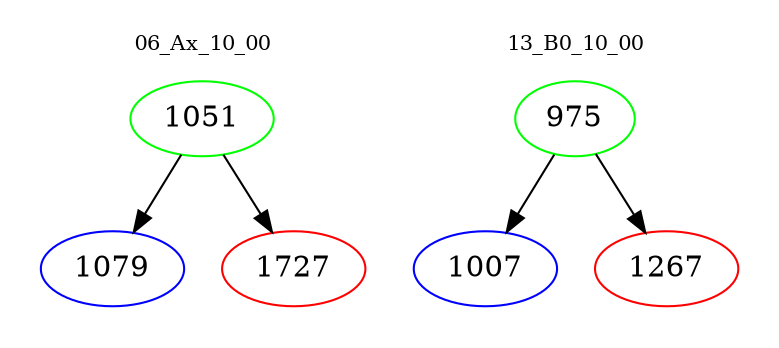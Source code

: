 digraph{
subgraph cluster_0 {
color = white
label = "06_Ax_10_00";
fontsize=10;
T0_1051 [label="1051", color="green"]
T0_1051 -> T0_1079 [color="black"]
T0_1079 [label="1079", color="blue"]
T0_1051 -> T0_1727 [color="black"]
T0_1727 [label="1727", color="red"]
}
subgraph cluster_1 {
color = white
label = "13_B0_10_00";
fontsize=10;
T1_975 [label="975", color="green"]
T1_975 -> T1_1007 [color="black"]
T1_1007 [label="1007", color="blue"]
T1_975 -> T1_1267 [color="black"]
T1_1267 [label="1267", color="red"]
}
}
